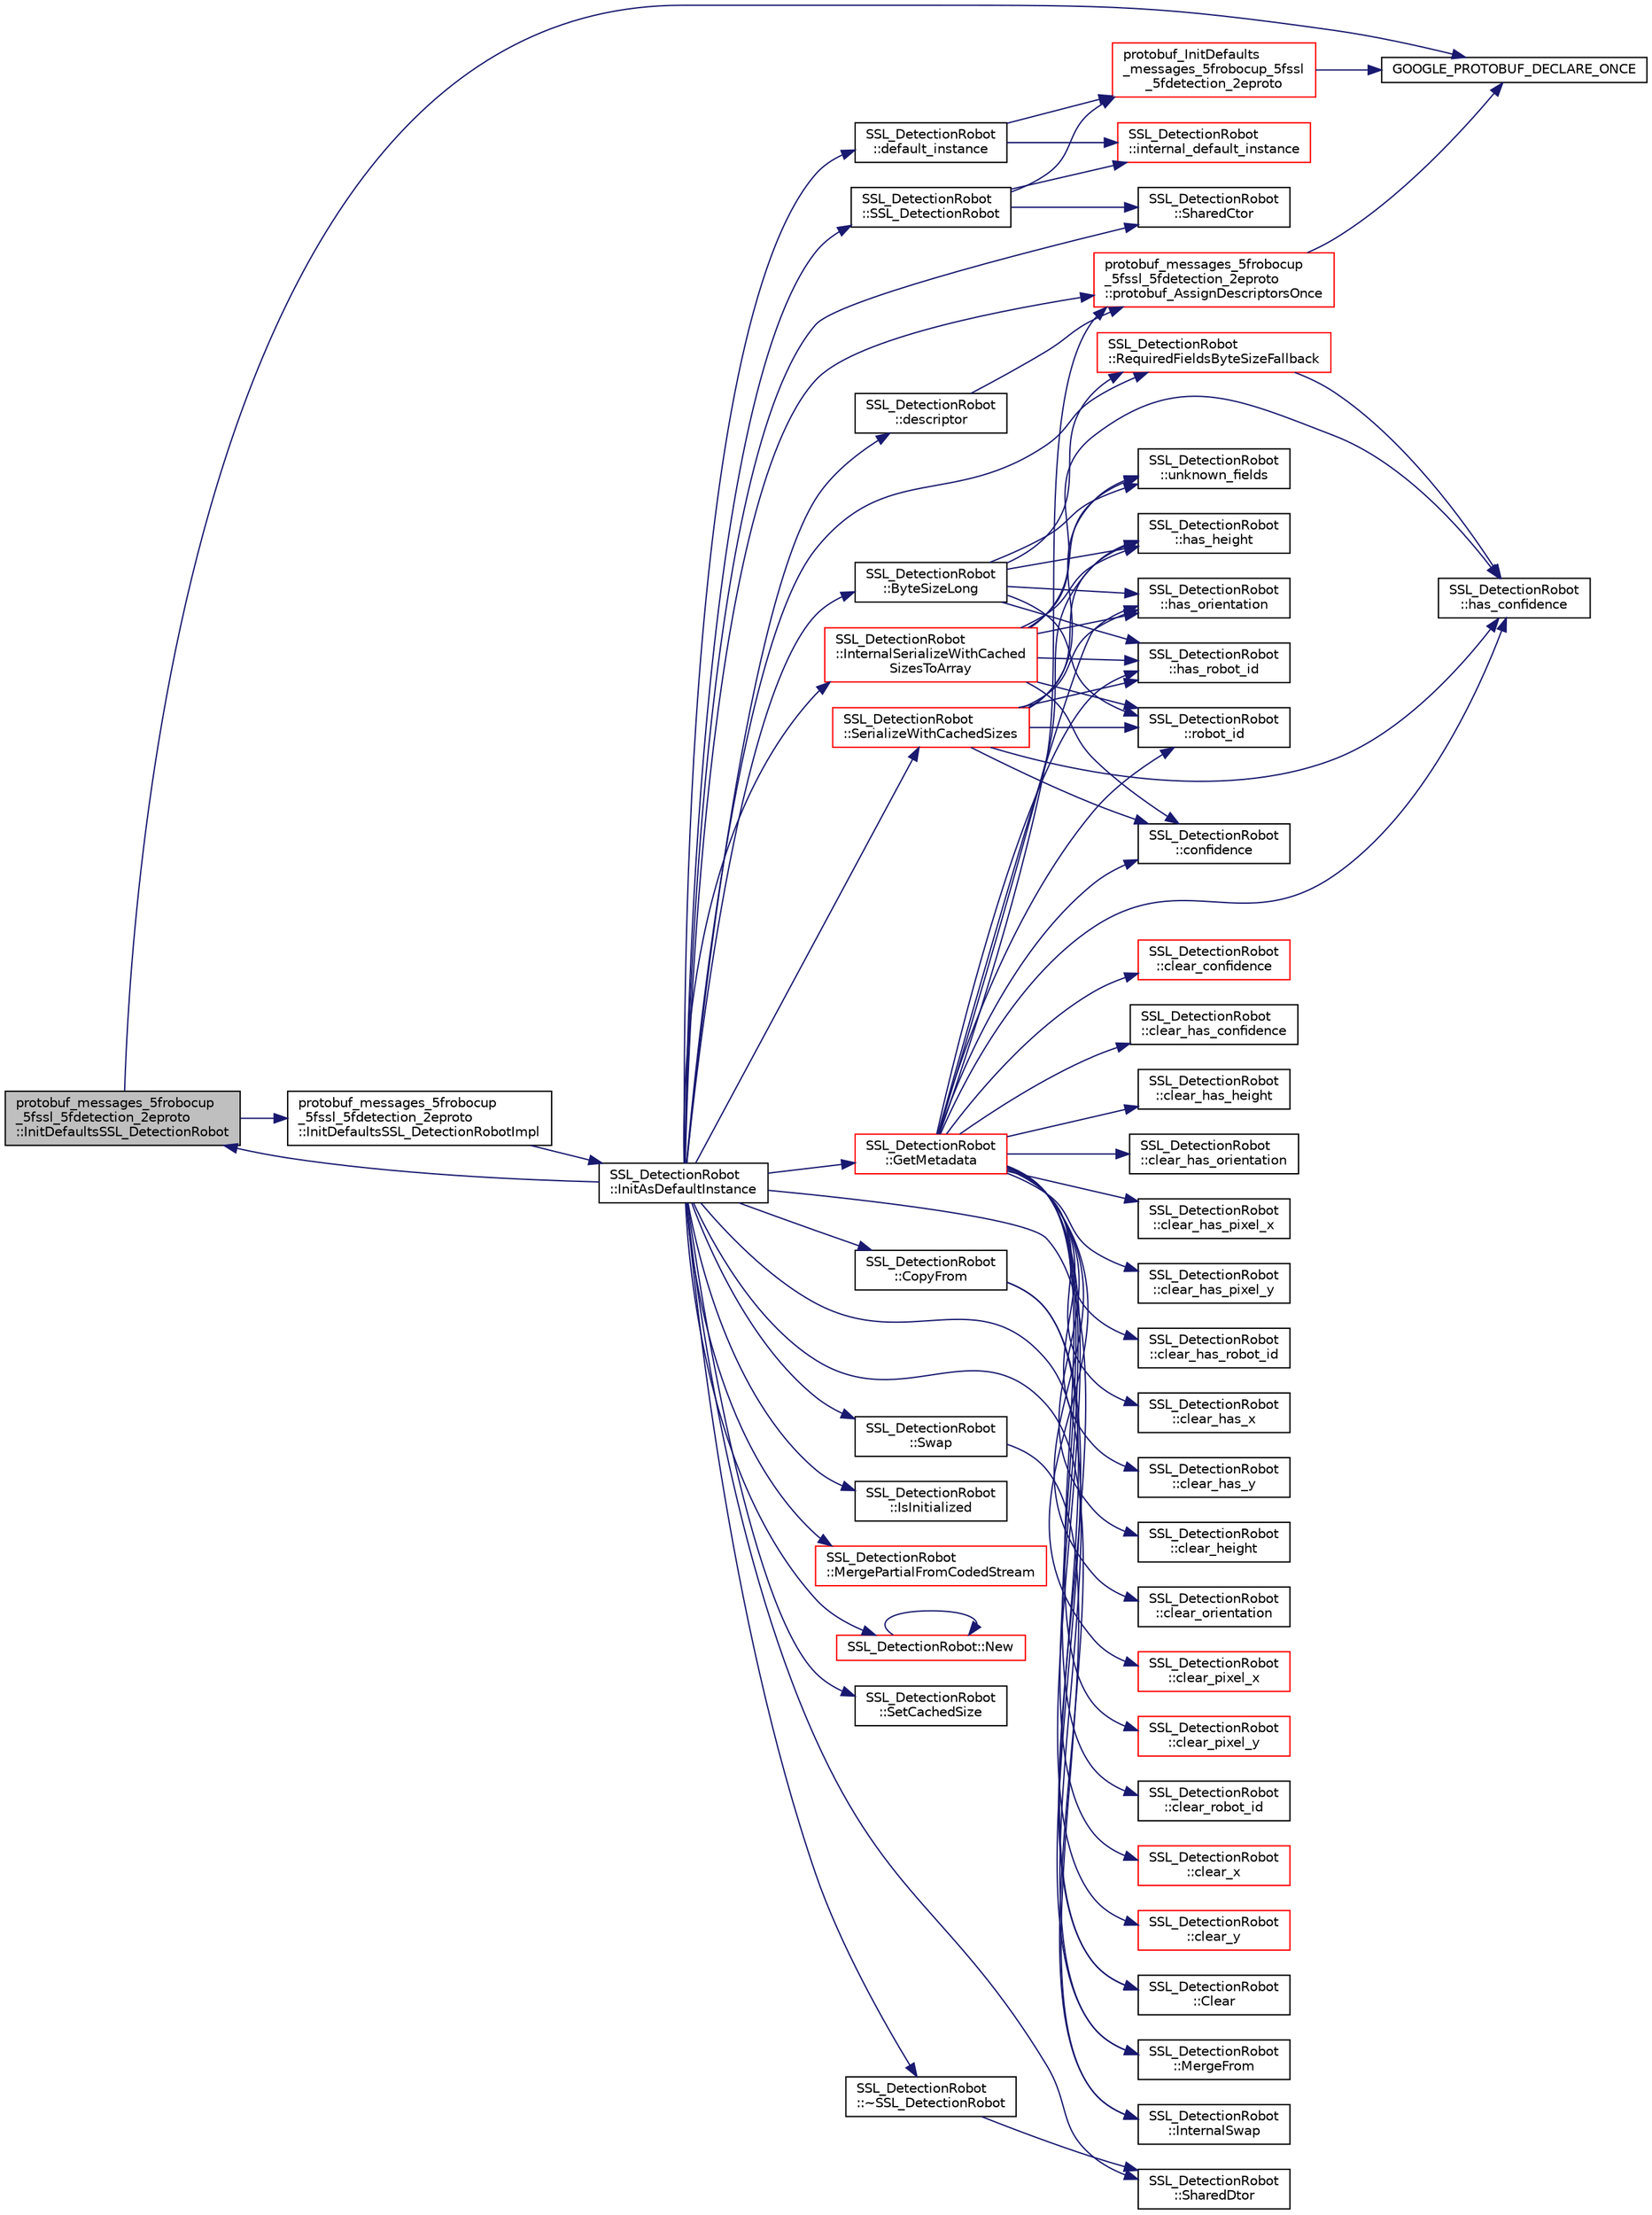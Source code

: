 digraph "protobuf_messages_5frobocup_5fssl_5fdetection_2eproto::InitDefaultsSSL_DetectionRobot"
{
 // INTERACTIVE_SVG=YES
  edge [fontname="Helvetica",fontsize="10",labelfontname="Helvetica",labelfontsize="10"];
  node [fontname="Helvetica",fontsize="10",shape=record];
  rankdir="LR";
  Node1 [label="protobuf_messages_5frobocup\l_5fssl_5fdetection_2eproto\l::InitDefaultsSSL_DetectionRobot",height=0.2,width=0.4,color="black", fillcolor="grey75", style="filled", fontcolor="black"];
  Node1 -> Node2 [color="midnightblue",fontsize="10",style="solid",fontname="Helvetica"];
  Node2 [label="GOOGLE_PROTOBUF_DECLARE_ONCE",height=0.2,width=0.4,color="black", fillcolor="white", style="filled",URL="$df/d04/grsim__comm_2include_2proto_2messages__robocup__ssl__detection_8pb_8cc.html#a5d167962f0e8007dae5d2c3ecf88a1ec"];
  Node1 -> Node3 [color="midnightblue",fontsize="10",style="solid",fontname="Helvetica"];
  Node3 [label="protobuf_messages_5frobocup\l_5fssl_5fdetection_2eproto\l::InitDefaultsSSL_DetectionRobotImpl",height=0.2,width=0.4,color="black", fillcolor="white", style="filled",URL="$da/d58/namespaceprotobuf__messages__5frobocup__5fssl__5fdetection__2eproto.html#ac301d682956e356c5784b33504e02e8f"];
  Node3 -> Node4 [color="midnightblue",fontsize="10",style="solid",fontname="Helvetica"];
  Node4 [label="SSL_DetectionRobot\l::InitAsDefaultInstance",height=0.2,width=0.4,color="black", fillcolor="white", style="filled",URL="$d0/d30/class_s_s_l___detection_robot.html#a592a6f5cde7fcb38e3c7ebc663941784"];
  Node4 -> Node5 [color="midnightblue",fontsize="10",style="solid",fontname="Helvetica"];
  Node5 [label="SSL_DetectionRobot\l::ByteSizeLong",height=0.2,width=0.4,color="black", fillcolor="white", style="filled",URL="$d0/d30/class_s_s_l___detection_robot.html#a3ae13c7b67d17cd5200472edd4efb25a"];
  Node5 -> Node6 [color="midnightblue",fontsize="10",style="solid",fontname="Helvetica"];
  Node6 [label="SSL_DetectionRobot\l::has_height",height=0.2,width=0.4,color="black", fillcolor="white", style="filled",URL="$d0/d30/class_s_s_l___detection_robot.html#a7da1b7dd7a8ceb766ec818d318796bac"];
  Node5 -> Node7 [color="midnightblue",fontsize="10",style="solid",fontname="Helvetica"];
  Node7 [label="SSL_DetectionRobot\l::has_orientation",height=0.2,width=0.4,color="black", fillcolor="white", style="filled",URL="$d0/d30/class_s_s_l___detection_robot.html#a34487c873a686b45e9fe71b52cb69278"];
  Node5 -> Node8 [color="midnightblue",fontsize="10",style="solid",fontname="Helvetica"];
  Node8 [label="SSL_DetectionRobot\l::has_robot_id",height=0.2,width=0.4,color="black", fillcolor="white", style="filled",URL="$d0/d30/class_s_s_l___detection_robot.html#a34dd202d20152a26ab7fd5260de88396"];
  Node5 -> Node9 [color="midnightblue",fontsize="10",style="solid",fontname="Helvetica"];
  Node9 [label="SSL_DetectionRobot\l::RequiredFieldsByteSizeFallback",height=0.2,width=0.4,color="red", fillcolor="white", style="filled",URL="$d0/d30/class_s_s_l___detection_robot.html#a0c83e8572ecc60cd4d2f61893d6ef7d6"];
  Node9 -> Node10 [color="midnightblue",fontsize="10",style="solid",fontname="Helvetica"];
  Node10 [label="SSL_DetectionRobot\l::has_confidence",height=0.2,width=0.4,color="black", fillcolor="white", style="filled",URL="$d0/d30/class_s_s_l___detection_robot.html#ac93d3192da665905bf6ef4527df2add9"];
  Node5 -> Node11 [color="midnightblue",fontsize="10",style="solid",fontname="Helvetica"];
  Node11 [label="SSL_DetectionRobot\l::robot_id",height=0.2,width=0.4,color="black", fillcolor="white", style="filled",URL="$d0/d30/class_s_s_l___detection_robot.html#a15d7fb18efdd2a2fc62761cda6c3a3d4"];
  Node5 -> Node12 [color="midnightblue",fontsize="10",style="solid",fontname="Helvetica"];
  Node12 [label="SSL_DetectionRobot\l::unknown_fields",height=0.2,width=0.4,color="black", fillcolor="white", style="filled",URL="$d0/d30/class_s_s_l___detection_robot.html#a8e2233647fdd1542f570fa0c2157e184"];
  Node4 -> Node13 [color="midnightblue",fontsize="10",style="solid",fontname="Helvetica"];
  Node13 [label="SSL_DetectionRobot\l::Clear",height=0.2,width=0.4,color="black", fillcolor="white", style="filled",URL="$d0/d30/class_s_s_l___detection_robot.html#a1923bdd60ba8bbb34cb93b74aabd60c1"];
  Node4 -> Node14 [color="midnightblue",fontsize="10",style="solid",fontname="Helvetica"];
  Node14 [label="SSL_DetectionRobot\l::CopyFrom",height=0.2,width=0.4,color="black", fillcolor="white", style="filled",URL="$d0/d30/class_s_s_l___detection_robot.html#ab9a9ad6baaea5055b247fbcb1c1ff141"];
  Node14 -> Node13 [color="midnightblue",fontsize="10",style="solid",fontname="Helvetica"];
  Node14 -> Node15 [color="midnightblue",fontsize="10",style="solid",fontname="Helvetica"];
  Node15 [label="SSL_DetectionRobot\l::MergeFrom",height=0.2,width=0.4,color="black", fillcolor="white", style="filled",URL="$d0/d30/class_s_s_l___detection_robot.html#a0d45dd1d97fc0a21cdd720b207df4910"];
  Node4 -> Node16 [color="midnightblue",fontsize="10",style="solid",fontname="Helvetica"];
  Node16 [label="SSL_DetectionRobot\l::default_instance",height=0.2,width=0.4,color="black", fillcolor="white", style="filled",URL="$d0/d30/class_s_s_l___detection_robot.html#aa7d5e1823e36b317dfdff4ce5c8e4a15"];
  Node16 -> Node17 [color="midnightblue",fontsize="10",style="solid",fontname="Helvetica"];
  Node17 [label="SSL_DetectionRobot\l::internal_default_instance",height=0.2,width=0.4,color="red", fillcolor="white", style="filled",URL="$d0/d30/class_s_s_l___detection_robot.html#a36bb7a2fba77dedba30bb2bb7fb547d0"];
  Node16 -> Node18 [color="midnightblue",fontsize="10",style="solid",fontname="Helvetica"];
  Node18 [label="protobuf_InitDefaults\l_messages_5frobocup_5fssl\l_5fdetection_2eproto",height=0.2,width=0.4,color="red", fillcolor="white", style="filled",URL="$df/d04/grsim__comm_2include_2proto_2messages__robocup__ssl__detection_8pb_8cc.html#a425d1f6fcc173f26d39e6722d666fded"];
  Node18 -> Node2 [color="midnightblue",fontsize="10",style="solid",fontname="Helvetica"];
  Node4 -> Node19 [color="midnightblue",fontsize="10",style="solid",fontname="Helvetica"];
  Node19 [label="SSL_DetectionRobot\l::descriptor",height=0.2,width=0.4,color="black", fillcolor="white", style="filled",URL="$d0/d30/class_s_s_l___detection_robot.html#aa6358001e4e9ba214b230dd221e5ebf0"];
  Node19 -> Node20 [color="midnightblue",fontsize="10",style="solid",fontname="Helvetica"];
  Node20 [label="protobuf_messages_5frobocup\l_5fssl_5fdetection_2eproto\l::protobuf_AssignDescriptorsOnce",height=0.2,width=0.4,color="red", fillcolor="white", style="filled",URL="$da/d58/namespaceprotobuf__messages__5frobocup__5fssl__5fdetection__2eproto.html#ad8e01c092f9d19f10232e01c40fce1aa"];
  Node20 -> Node2 [color="midnightblue",fontsize="10",style="solid",fontname="Helvetica"];
  Node4 -> Node21 [color="midnightblue",fontsize="10",style="solid",fontname="Helvetica"];
  Node21 [label="SSL_DetectionRobot\l::GetMetadata",height=0.2,width=0.4,color="red", fillcolor="white", style="filled",URL="$d0/d30/class_s_s_l___detection_robot.html#a385d31faa71cce91da7d7033c7c79bcd"];
  Node21 -> Node22 [color="midnightblue",fontsize="10",style="solid",fontname="Helvetica"];
  Node22 [label="SSL_DetectionRobot\l::clear_confidence",height=0.2,width=0.4,color="red", fillcolor="white", style="filled",URL="$d0/d30/class_s_s_l___detection_robot.html#a049f82db1c0c7e18fbac0ddeb05947c6"];
  Node21 -> Node23 [color="midnightblue",fontsize="10",style="solid",fontname="Helvetica"];
  Node23 [label="SSL_DetectionRobot\l::clear_has_confidence",height=0.2,width=0.4,color="black", fillcolor="white", style="filled",URL="$d0/d30/class_s_s_l___detection_robot.html#af25e5d3567550f0874bd61e25fdf4e1c"];
  Node21 -> Node24 [color="midnightblue",fontsize="10",style="solid",fontname="Helvetica"];
  Node24 [label="SSL_DetectionRobot\l::clear_has_height",height=0.2,width=0.4,color="black", fillcolor="white", style="filled",URL="$d0/d30/class_s_s_l___detection_robot.html#aa4d5a301cb207238b4184608c626ebb4"];
  Node21 -> Node25 [color="midnightblue",fontsize="10",style="solid",fontname="Helvetica"];
  Node25 [label="SSL_DetectionRobot\l::clear_has_orientation",height=0.2,width=0.4,color="black", fillcolor="white", style="filled",URL="$d0/d30/class_s_s_l___detection_robot.html#acf692851300db5c46e76c2e5a881c038"];
  Node21 -> Node26 [color="midnightblue",fontsize="10",style="solid",fontname="Helvetica"];
  Node26 [label="SSL_DetectionRobot\l::clear_has_pixel_x",height=0.2,width=0.4,color="black", fillcolor="white", style="filled",URL="$d0/d30/class_s_s_l___detection_robot.html#ab8c252e77dfa9a2c4beeb998d03b6df1"];
  Node21 -> Node27 [color="midnightblue",fontsize="10",style="solid",fontname="Helvetica"];
  Node27 [label="SSL_DetectionRobot\l::clear_has_pixel_y",height=0.2,width=0.4,color="black", fillcolor="white", style="filled",URL="$d0/d30/class_s_s_l___detection_robot.html#a9b076de988210d3d6ba91057fcbeb0ec"];
  Node21 -> Node28 [color="midnightblue",fontsize="10",style="solid",fontname="Helvetica"];
  Node28 [label="SSL_DetectionRobot\l::clear_has_robot_id",height=0.2,width=0.4,color="black", fillcolor="white", style="filled",URL="$d0/d30/class_s_s_l___detection_robot.html#a05dea6bb8287166f358a36145e28b03e"];
  Node21 -> Node29 [color="midnightblue",fontsize="10",style="solid",fontname="Helvetica"];
  Node29 [label="SSL_DetectionRobot\l::clear_has_x",height=0.2,width=0.4,color="black", fillcolor="white", style="filled",URL="$d0/d30/class_s_s_l___detection_robot.html#af029ef4c2d5526d3c9209f468f1180b9"];
  Node21 -> Node30 [color="midnightblue",fontsize="10",style="solid",fontname="Helvetica"];
  Node30 [label="SSL_DetectionRobot\l::clear_has_y",height=0.2,width=0.4,color="black", fillcolor="white", style="filled",URL="$d0/d30/class_s_s_l___detection_robot.html#a58415fa28ee93f2f3494c604d608a5e4"];
  Node21 -> Node31 [color="midnightblue",fontsize="10",style="solid",fontname="Helvetica"];
  Node31 [label="SSL_DetectionRobot\l::clear_height",height=0.2,width=0.4,color="black", fillcolor="white", style="filled",URL="$d0/d30/class_s_s_l___detection_robot.html#a23a9fb8f533b2920aad3ebfc0929315d"];
  Node21 -> Node32 [color="midnightblue",fontsize="10",style="solid",fontname="Helvetica"];
  Node32 [label="SSL_DetectionRobot\l::clear_orientation",height=0.2,width=0.4,color="black", fillcolor="white", style="filled",URL="$d0/d30/class_s_s_l___detection_robot.html#acd977f29ddb42473dd55651f30db00c0"];
  Node21 -> Node33 [color="midnightblue",fontsize="10",style="solid",fontname="Helvetica"];
  Node33 [label="SSL_DetectionRobot\l::clear_pixel_x",height=0.2,width=0.4,color="red", fillcolor="white", style="filled",URL="$d0/d30/class_s_s_l___detection_robot.html#aefd9133018cfdf1efcf0358543878d3c"];
  Node21 -> Node34 [color="midnightblue",fontsize="10",style="solid",fontname="Helvetica"];
  Node34 [label="SSL_DetectionRobot\l::clear_pixel_y",height=0.2,width=0.4,color="red", fillcolor="white", style="filled",URL="$d0/d30/class_s_s_l___detection_robot.html#af16e065c50a9e15482c6844e0475fff6"];
  Node21 -> Node35 [color="midnightblue",fontsize="10",style="solid",fontname="Helvetica"];
  Node35 [label="SSL_DetectionRobot\l::clear_robot_id",height=0.2,width=0.4,color="black", fillcolor="white", style="filled",URL="$d0/d30/class_s_s_l___detection_robot.html#a0922ff5871a2a6c71b8ec5ad930418a4"];
  Node21 -> Node36 [color="midnightblue",fontsize="10",style="solid",fontname="Helvetica"];
  Node36 [label="SSL_DetectionRobot\l::clear_x",height=0.2,width=0.4,color="red", fillcolor="white", style="filled",URL="$d0/d30/class_s_s_l___detection_robot.html#a905b7fae49476432bb7a17dd3e7476cf"];
  Node21 -> Node37 [color="midnightblue",fontsize="10",style="solid",fontname="Helvetica"];
  Node37 [label="SSL_DetectionRobot\l::clear_y",height=0.2,width=0.4,color="red", fillcolor="white", style="filled",URL="$d0/d30/class_s_s_l___detection_robot.html#a64b4708c9088a930d984e19ba3fc8c90"];
  Node21 -> Node38 [color="midnightblue",fontsize="10",style="solid",fontname="Helvetica"];
  Node38 [label="SSL_DetectionRobot\l::confidence",height=0.2,width=0.4,color="black", fillcolor="white", style="filled",URL="$d0/d30/class_s_s_l___detection_robot.html#a1d97bf539ab936970b87ef7227901244"];
  Node21 -> Node10 [color="midnightblue",fontsize="10",style="solid",fontname="Helvetica"];
  Node21 -> Node6 [color="midnightblue",fontsize="10",style="solid",fontname="Helvetica"];
  Node21 -> Node7 [color="midnightblue",fontsize="10",style="solid",fontname="Helvetica"];
  Node21 -> Node8 [color="midnightblue",fontsize="10",style="solid",fontname="Helvetica"];
  Node21 -> Node20 [color="midnightblue",fontsize="10",style="solid",fontname="Helvetica"];
  Node21 -> Node11 [color="midnightblue",fontsize="10",style="solid",fontname="Helvetica"];
  Node4 -> Node1 [color="midnightblue",fontsize="10",style="solid",fontname="Helvetica"];
  Node4 -> Node39 [color="midnightblue",fontsize="10",style="solid",fontname="Helvetica"];
  Node39 [label="SSL_DetectionRobot\l::InternalSerializeWithCached\lSizesToArray",height=0.2,width=0.4,color="red", fillcolor="white", style="filled",URL="$d0/d30/class_s_s_l___detection_robot.html#abac386078d321779c95cf20d9db99e63"];
  Node39 -> Node38 [color="midnightblue",fontsize="10",style="solid",fontname="Helvetica"];
  Node39 -> Node10 [color="midnightblue",fontsize="10",style="solid",fontname="Helvetica"];
  Node39 -> Node6 [color="midnightblue",fontsize="10",style="solid",fontname="Helvetica"];
  Node39 -> Node7 [color="midnightblue",fontsize="10",style="solid",fontname="Helvetica"];
  Node39 -> Node8 [color="midnightblue",fontsize="10",style="solid",fontname="Helvetica"];
  Node39 -> Node11 [color="midnightblue",fontsize="10",style="solid",fontname="Helvetica"];
  Node39 -> Node12 [color="midnightblue",fontsize="10",style="solid",fontname="Helvetica"];
  Node4 -> Node40 [color="midnightblue",fontsize="10",style="solid",fontname="Helvetica"];
  Node40 [label="SSL_DetectionRobot\l::InternalSwap",height=0.2,width=0.4,color="black", fillcolor="white", style="filled",URL="$d0/d30/class_s_s_l___detection_robot.html#ab37dc7caeee6537dfbd030ba987948be"];
  Node4 -> Node41 [color="midnightblue",fontsize="10",style="solid",fontname="Helvetica"];
  Node41 [label="SSL_DetectionRobot\l::IsInitialized",height=0.2,width=0.4,color="black", fillcolor="white", style="filled",URL="$d0/d30/class_s_s_l___detection_robot.html#ae0581d55e2f4cff480a9b6b617bef24e"];
  Node4 -> Node15 [color="midnightblue",fontsize="10",style="solid",fontname="Helvetica"];
  Node4 -> Node42 [color="midnightblue",fontsize="10",style="solid",fontname="Helvetica"];
  Node42 [label="SSL_DetectionRobot\l::MergePartialFromCodedStream",height=0.2,width=0.4,color="red", fillcolor="white", style="filled",URL="$d0/d30/class_s_s_l___detection_robot.html#a6a439836f236e437358cf31f1b96552d"];
  Node4 -> Node43 [color="midnightblue",fontsize="10",style="solid",fontname="Helvetica"];
  Node43 [label="SSL_DetectionRobot::New",height=0.2,width=0.4,color="red", fillcolor="white", style="filled",URL="$d0/d30/class_s_s_l___detection_robot.html#abfd70abaa4a9ddddb455a711fb140412"];
  Node43 -> Node43 [color="midnightblue",fontsize="10",style="solid",fontname="Helvetica"];
  Node4 -> Node20 [color="midnightblue",fontsize="10",style="solid",fontname="Helvetica"];
  Node4 -> Node9 [color="midnightblue",fontsize="10",style="solid",fontname="Helvetica"];
  Node4 -> Node44 [color="midnightblue",fontsize="10",style="solid",fontname="Helvetica"];
  Node44 [label="SSL_DetectionRobot\l::SerializeWithCachedSizes",height=0.2,width=0.4,color="red", fillcolor="white", style="filled",URL="$d0/d30/class_s_s_l___detection_robot.html#afd54dc195e4574ac897c4d386fbab397"];
  Node44 -> Node38 [color="midnightblue",fontsize="10",style="solid",fontname="Helvetica"];
  Node44 -> Node10 [color="midnightblue",fontsize="10",style="solid",fontname="Helvetica"];
  Node44 -> Node6 [color="midnightblue",fontsize="10",style="solid",fontname="Helvetica"];
  Node44 -> Node7 [color="midnightblue",fontsize="10",style="solid",fontname="Helvetica"];
  Node44 -> Node8 [color="midnightblue",fontsize="10",style="solid",fontname="Helvetica"];
  Node44 -> Node11 [color="midnightblue",fontsize="10",style="solid",fontname="Helvetica"];
  Node44 -> Node12 [color="midnightblue",fontsize="10",style="solid",fontname="Helvetica"];
  Node4 -> Node45 [color="midnightblue",fontsize="10",style="solid",fontname="Helvetica"];
  Node45 [label="SSL_DetectionRobot\l::SetCachedSize",height=0.2,width=0.4,color="black", fillcolor="white", style="filled",URL="$d0/d30/class_s_s_l___detection_robot.html#a5a4b8fe7312de6b60756ff416eb94f08"];
  Node4 -> Node46 [color="midnightblue",fontsize="10",style="solid",fontname="Helvetica"];
  Node46 [label="SSL_DetectionRobot\l::SharedCtor",height=0.2,width=0.4,color="black", fillcolor="white", style="filled",URL="$d0/d30/class_s_s_l___detection_robot.html#aedc677f471d4214ab033f217de997d40"];
  Node4 -> Node47 [color="midnightblue",fontsize="10",style="solid",fontname="Helvetica"];
  Node47 [label="SSL_DetectionRobot\l::SharedDtor",height=0.2,width=0.4,color="black", fillcolor="white", style="filled",URL="$d0/d30/class_s_s_l___detection_robot.html#a156886befcce089bce263dc1df2b4047"];
  Node4 -> Node48 [color="midnightblue",fontsize="10",style="solid",fontname="Helvetica"];
  Node48 [label="SSL_DetectionRobot\l::SSL_DetectionRobot",height=0.2,width=0.4,color="black", fillcolor="white", style="filled",URL="$d0/d30/class_s_s_l___detection_robot.html#ad0b7939296d1b47d27d993620cab18a5"];
  Node48 -> Node17 [color="midnightblue",fontsize="10",style="solid",fontname="Helvetica"];
  Node48 -> Node18 [color="midnightblue",fontsize="10",style="solid",fontname="Helvetica"];
  Node48 -> Node46 [color="midnightblue",fontsize="10",style="solid",fontname="Helvetica"];
  Node4 -> Node49 [color="midnightblue",fontsize="10",style="solid",fontname="Helvetica"];
  Node49 [label="SSL_DetectionRobot\l::Swap",height=0.2,width=0.4,color="black", fillcolor="white", style="filled",URL="$d0/d30/class_s_s_l___detection_robot.html#ade239c84172ba6b3082455be8f0ce2f6"];
  Node49 -> Node40 [color="midnightblue",fontsize="10",style="solid",fontname="Helvetica"];
  Node4 -> Node50 [color="midnightblue",fontsize="10",style="solid",fontname="Helvetica"];
  Node50 [label="SSL_DetectionRobot\l::~SSL_DetectionRobot",height=0.2,width=0.4,color="black", fillcolor="white", style="filled",URL="$d0/d30/class_s_s_l___detection_robot.html#a2a5d32abb71ccd838f45e293fca80d43"];
  Node50 -> Node47 [color="midnightblue",fontsize="10",style="solid",fontname="Helvetica"];
}
